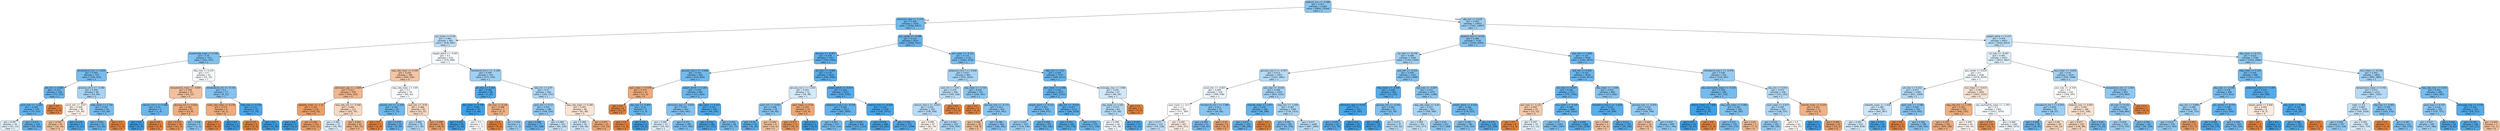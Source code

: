 digraph Tree {
node [shape=box, style="filled, rounded", color="black", fontname="helvetica"] ;
edge [fontname="helvetica"] ;
0 [label="totalco2_min <= -0.086\ngini = 0.417\nsamples = 21083\nvalue = [9926, 23564]\nclass = 1", fillcolor="#8cc6f0"] ;
1 [label="admission_age <= -1.174\ngini = 0.349\nsamples = 7030\nvalue = [2496, 8567]\nclass = 1", fillcolor="#73baed"] ;
0 -> 1 [labeldistance=2.5, labelangle=45, headlabel="True"] ;
2 [label="gcs_motor <= 0.26\ngini = 0.481\nsamples = 993\nvalue = [638, 946]\nclass = 1", fillcolor="#bfdff7"] ;
1 -> 2 ;
3 [label="bicarbonate_mean <= 0.185\ngini = 0.39\nsamples = 374\nvalue = [162, 447]\nclass = 1", fillcolor="#81c1ee"] ;
2 -> 3 ;
4 [label="temperature_min <= 0.635\ngini = 0.364\nsamples = 332\nvalue = [130, 414]\nclass = 1", fillcolor="#77bced"] ;
3 -> 4 ;
5 [label="ptt_min <= 9.666\ngini = 0.311\nsamples = 238\nvalue = [75, 315]\nclass = 1", fillcolor="#68b4eb"] ;
4 -> 5 ;
6 [label="pco2_max <= -1.248\ngini = 0.298\nsamples = 236\nvalue = [70, 315]\nclass = 1", fillcolor="#65b3eb"] ;
5 -> 6 ;
7 [label="gini = 0.497\nsamples = 16\nvalue = [11, 13]\nclass = 1", fillcolor="#e1f0fb"] ;
6 -> 7 ;
8 [label="gini = 0.273\nsamples = 220\nvalue = [59, 302]\nclass = 1", fillcolor="#60b0ea"] ;
6 -> 8 ;
9 [label="gini = 0.0\nsamples = 2\nvalue = [5, 0]\nclass = 0", fillcolor="#e58139"] ;
5 -> 9 ;
10 [label="glucose_min.2 <= -0.346\ngini = 0.459\nsamples = 94\nvalue = [55, 99]\nclass = 1", fillcolor="#a7d3f3"] ;
4 -> 10 ;
11 [label="pco2_min <= -0.07\ngini = 0.499\nsamples = 38\nvalue = [33, 30]\nclass = 0", fillcolor="#fdf4ed"] ;
10 -> 11 ;
12 [label="gini = 0.444\nsamples = 29\nvalue = [32, 16]\nclass = 0", fillcolor="#f2c09c"] ;
11 -> 12 ;
13 [label="gini = 0.124\nsamples = 9\nvalue = [1, 14]\nclass = 1", fillcolor="#47a4e7"] ;
11 -> 13 ;
14 [label="mbp_mean <= 1.726\ngini = 0.367\nsamples = 56\nvalue = [22, 69]\nclass = 1", fillcolor="#78bced"] ;
10 -> 14 ;
15 [label="gini = 0.293\nsamples = 51\nvalue = [15, 69]\nclass = 1", fillcolor="#64b2eb"] ;
14 -> 15 ;
16 [label="gini = 0.0\nsamples = 5\nvalue = [7, 0]\nclass = 0", fillcolor="#e58139"] ;
14 -> 16 ;
17 [label="dbp_max <= 0.235\ngini = 0.5\nsamples = 42\nvalue = [32, 33]\nclass = 1", fillcolor="#f9fcfe"] ;
3 -> 17 ;
18 [label="temperature_mean <= -0.697\ngini = 0.444\nsamples = 25\nvalue = [24, 12]\nclass = 0", fillcolor="#f2c09c"] ;
17 -> 18 ;
19 [label="calcium_min.1 <= 0.386\ngini = 0.32\nsamples = 3\nvalue = [1, 4]\nclass = 1", fillcolor="#6ab6ec"] ;
18 -> 19 ;
20 [label="gini = 0.0\nsamples = 2\nvalue = [0, 4]\nclass = 1", fillcolor="#399de5"] ;
19 -> 20 ;
21 [label="gini = 0.0\nsamples = 1\nvalue = [1, 0]\nclass = 0", fillcolor="#e58139"] ;
19 -> 21 ;
22 [label="glucose_min <= 0.003\ngini = 0.383\nsamples = 22\nvalue = [23, 8]\nclass = 0", fillcolor="#eead7e"] ;
18 -> 22 ;
23 [label="gini = 0.219\nsamples = 16\nvalue = [21, 3]\nclass = 0", fillcolor="#e99355"] ;
22 -> 23 ;
24 [label="gini = 0.408\nsamples = 6\nvalue = [2, 5]\nclass = 1", fillcolor="#88c4ef"] ;
22 -> 24 ;
25 [label="temperature_min <= -0.722\ngini = 0.4\nsamples = 17\nvalue = [8, 21]\nclass = 1", fillcolor="#84c2ef"] ;
17 -> 25 ;
26 [label="heart_rate_mean <= 0.178\ngini = 0.375\nsamples = 4\nvalue = [6, 2]\nclass = 0", fillcolor="#eeab7b"] ;
25 -> 26 ;
27 [label="gini = 0.0\nsamples = 3\nvalue = [6, 0]\nclass = 0", fillcolor="#e58139"] ;
26 -> 27 ;
28 [label="gini = 0.0\nsamples = 1\nvalue = [0, 2]\nclass = 1", fillcolor="#399de5"] ;
26 -> 28 ;
29 [label="mbp_max <= 0.218\ngini = 0.172\nsamples = 13\nvalue = [2, 19]\nclass = 1", fillcolor="#4ea7e8"] ;
25 -> 29 ;
30 [label="gini = 0.0\nsamples = 2\nvalue = [2, 0]\nclass = 0", fillcolor="#e58139"] ;
29 -> 30 ;
31 [label="gini = 0.0\nsamples = 11\nvalue = [0, 19]\nclass = 1", fillcolor="#399de5"] ;
29 -> 31 ;
32 [label="weight_admit <= -0.297\ngini = 0.5\nsamples = 619\nvalue = [476, 499]\nclass = 1", fillcolor="#f6fafe"] ;
2 -> 32 ;
33 [label="resp_rate_mean <= 0.549\ngini = 0.456\nsamples = 305\nvalue = [304, 165]\nclass = 0", fillcolor="#f3c5a4"] ;
32 -> 33 ;
34 [label="admission_age <= -2.069\ngini = 0.417\nsamples = 229\nvalue = [244, 103]\nclass = 0", fillcolor="#f0b68d"] ;
33 -> 34 ;
35 [label="platelets_mean <= -1.11\ngini = 0.305\nsamples = 116\nvalue = [143, 33]\nclass = 0", fillcolor="#eb9e67"] ;
34 -> 35 ;
36 [label="gini = 0.0\nsamples = 2\nvalue = [0, 2]\nclass = 1", fillcolor="#399de5"] ;
35 -> 36 ;
37 [label="gini = 0.293\nsamples = 114\nvalue = [143, 31]\nclass = 0", fillcolor="#eb9c64"] ;
35 -> 37 ;
38 [label="resp_rate_min <= -0.506\ngini = 0.484\nsamples = 113\nvalue = [101, 70]\nclass = 0", fillcolor="#f7d8c2"] ;
34 -> 38 ;
39 [label="gini = 0.494\nsamples = 51\nvalue = [36, 45]\nclass = 1", fillcolor="#d7ebfa"] ;
38 -> 39 ;
40 [label="gini = 0.401\nsamples = 62\nvalue = [65, 25]\nclass = 0", fillcolor="#efb185"] ;
38 -> 40 ;
41 [label="resp_rate_mean <= 0.94\ngini = 0.5\nsamples = 76\nvalue = [60, 62]\nclass = 1", fillcolor="#f9fcfe"] ;
33 -> 41 ;
42 [label="glucose_min <= -1.228\ngini = 0.342\nsamples = 20\nvalue = [7, 25]\nclass = 1", fillcolor="#70b8ec"] ;
41 -> 42 ;
43 [label="gini = 0.0\nsamples = 1\nvalue = [2, 0]\nclass = 0", fillcolor="#e58139"] ;
42 -> 43 ;
44 [label="gini = 0.278\nsamples = 19\nvalue = [5, 25]\nclass = 1", fillcolor="#61b1ea"] ;
42 -> 44 ;
45 [label="po2_min <= -0.65\ngini = 0.484\nsamples = 56\nvalue = [53, 37]\nclass = 0", fillcolor="#f7d9c3"] ;
41 -> 45 ;
46 [label="gini = 0.466\nsamples = 30\nvalue = [17, 29]\nclass = 1", fillcolor="#add6f4"] ;
45 -> 46 ;
47 [label="gini = 0.298\nsamples = 26\nvalue = [36, 8]\nclass = 0", fillcolor="#eb9d65"] ;
45 -> 47 ;
48 [label="hematocrit_min.1 <= -1.158\ngini = 0.449\nsamples = 314\nvalue = [172, 334]\nclass = 1", fillcolor="#9fcff2"] ;
32 -> 48 ;
49 [label="ph_max <= 1.164\ngini = 0.182\nsamples = 48\nvalue = [7, 62]\nclass = 1", fillcolor="#4fa8e8"] ;
48 -> 49 ;
50 [label="dbp_mean <= 2.758\ngini = 0.062\nsamples = 41\nvalue = [2, 60]\nclass = 1", fillcolor="#40a0e6"] ;
49 -> 50 ;
51 [label="gini = 0.033\nsamples = 39\nvalue = [1, 59]\nclass = 1", fillcolor="#3c9fe5"] ;
50 -> 51 ;
52 [label="gini = 0.5\nsamples = 2\nvalue = [1, 1]\nclass = 0", fillcolor="#ffffff"] ;
50 -> 52 ;
53 [label="ptt_max <= 0.236\ngini = 0.408\nsamples = 7\nvalue = [5, 2]\nclass = 0", fillcolor="#efb388"] ;
49 -> 53 ;
54 [label="gini = 0.0\nsamples = 4\nvalue = [4, 0]\nclass = 0", fillcolor="#e58139"] ;
53 -> 54 ;
55 [label="gini = 0.444\nsamples = 3\nvalue = [1, 2]\nclass = 1", fillcolor="#9ccef2"] ;
53 -> 55 ;
56 [label="sbp_min <= 0.87\ngini = 0.47\nsamples = 266\nvalue = [165, 272]\nclass = 1", fillcolor="#b1d8f5"] ;
48 -> 56 ;
57 [label="spo2_min <= 0.12\ngini = 0.433\nsamples = 198\nvalue = [104, 224]\nclass = 1", fillcolor="#95caf1"] ;
56 -> 57 ;
58 [label="gini = 0.289\nsamples = 77\nvalue = [23, 108]\nclass = 1", fillcolor="#63b2eb"] ;
57 -> 58 ;
59 [label="gini = 0.484\nsamples = 121\nvalue = [81, 116]\nclass = 1", fillcolor="#c3e1f7"] ;
57 -> 59 ;
60 [label="resp_rate_mean <= 0.385\ngini = 0.493\nsamples = 68\nvalue = [61, 48]\nclass = 0", fillcolor="#f9e4d5"] ;
56 -> 60 ;
61 [label="gini = 0.489\nsamples = 43\nvalue = [28, 38]\nclass = 1", fillcolor="#cbe5f8"] ;
60 -> 61 ;
62 [label="gini = 0.357\nsamples = 25\nvalue = [33, 10]\nclass = 0", fillcolor="#eda775"] ;
60 -> 62 ;
63 [label="gcs_verbal <= -0.308\ngini = 0.315\nsamples = 6037\nvalue = [1858, 7621]\nclass = 1", fillcolor="#69b5eb"] ;
1 -> 63 ;
64 [label="ptt_max <= -0.447\ngini = 0.259\nsamples = 3317\nvalue = [794, 4391]\nclass = 1", fillcolor="#5dafea"] ;
63 -> 64 ;
65 [label="glucose_max.2 <= -0.846\ngini = 0.343\nsamples = 693\nvalue = [234, 829]\nclass = 1", fillcolor="#71b9ec"] ;
64 -> 65 ;
66 [label="spo2_mean <= 0.878\ngini = 0.375\nsamples = 10\nvalue = [12, 4]\nclass = 0", fillcolor="#eeab7b"] ;
65 -> 66 ;
67 [label="gini = 0.0\nsamples = 6\nvalue = [11, 0]\nclass = 0", fillcolor="#e58139"] ;
66 -> 67 ;
68 [label="sbp_max <= -0.929\ngini = 0.32\nsamples = 4\nvalue = [1, 4]\nclass = 1", fillcolor="#6ab6ec"] ;
66 -> 68 ;
69 [label="gini = 0.0\nsamples = 1\nvalue = [1, 0]\nclass = 0", fillcolor="#e58139"] ;
68 -> 69 ;
70 [label="gini = 0.0\nsamples = 3\nvalue = [0, 4]\nclass = 1", fillcolor="#399de5"] ;
68 -> 70 ;
71 [label="weight_admit <= 0.241\ngini = 0.334\nsamples = 683\nvalue = [222, 825]\nclass = 1", fillcolor="#6eb7ec"] ;
65 -> 71 ;
72 [label="admission_age <= -0.654\ngini = 0.395\nsamples = 443\nvalue = [182, 491]\nclass = 1", fillcolor="#82c1ef"] ;
71 -> 72 ;
73 [label="gini = 0.495\nsamples = 53\nvalue = [35, 43]\nclass = 1", fillcolor="#daedfa"] ;
72 -> 73 ;
74 [label="gini = 0.372\nsamples = 390\nvalue = [147, 448]\nclass = 1", fillcolor="#7abdee"] ;
72 -> 74 ;
75 [label="sbp_mean <= 0.341\ngini = 0.191\nsamples = 240\nvalue = [40, 334]\nclass = 1", fillcolor="#51a9e8"] ;
71 -> 75 ;
76 [label="gini = 0.116\nsamples = 180\nvalue = [17, 257]\nclass = 1", fillcolor="#46a3e7"] ;
75 -> 76 ;
77 [label="gini = 0.354\nsamples = 60\nvalue = [23, 77]\nclass = 1", fillcolor="#74baed"] ;
75 -> 77 ;
78 [label="ph_max <= -3.585\ngini = 0.235\nsamples = 2624\nvalue = [560, 3562]\nclass = 1", fillcolor="#58ace9"] ;
64 -> 78 ;
79 [label="glucose_min.2 <= 2.259\ngini = 0.493\nsamples = 52\nvalue = [36, 46]\nclass = 1", fillcolor="#d4eaf9"] ;
78 -> 79 ;
80 [label="spo2_min <= 0.045\ngini = 0.408\nsamples = 38\nvalue = [16, 40]\nclass = 1", fillcolor="#88c4ef"] ;
79 -> 80 ;
81 [label="gini = 0.25\nsamples = 30\nvalue = [6, 35]\nclass = 1", fillcolor="#5baee9"] ;
80 -> 81 ;
82 [label="gini = 0.444\nsamples = 8\nvalue = [10, 5]\nclass = 0", fillcolor="#f2c09c"] ;
80 -> 82 ;
83 [label="spo2_mean <= 0.19\ngini = 0.355\nsamples = 14\nvalue = [20, 6]\nclass = 0", fillcolor="#eda774"] ;
79 -> 83 ;
84 [label="gini = 0.227\nsamples = 12\nvalue = [20, 3]\nclass = 0", fillcolor="#e99457"] ;
83 -> 84 ;
85 [label="gini = 0.0\nsamples = 2\nvalue = [0, 3]\nclass = 1", fillcolor="#399de5"] ;
83 -> 85 ;
86 [label="weight_admit <= -0.037\ngini = 0.226\nsamples = 2572\nvalue = [524, 3516]\nclass = 1", fillcolor="#57ace9"] ;
78 -> 86 ;
87 [label="potassium_max.1 <= -0.154\ngini = 0.284\nsamples = 1413\nvalue = [382, 1845]\nclass = 1", fillcolor="#62b1ea"] ;
86 -> 87 ;
88 [label="gini = 0.351\nsamples = 577\nvalue = [210, 714]\nclass = 1", fillcolor="#73baed"] ;
87 -> 88 ;
89 [label="gini = 0.229\nsamples = 836\nvalue = [172, 1131]\nclass = 1", fillcolor="#57ace9"] ;
87 -> 89 ;
90 [label="totalco2_max <= -0.429\ngini = 0.144\nsamples = 1159\nvalue = [142, 1671]\nclass = 1", fillcolor="#4aa5e7"] ;
86 -> 90 ;
91 [label="gini = 0.074\nsamples = 408\nvalue = [25, 622]\nclass = 1", fillcolor="#41a1e6"] ;
90 -> 91 ;
92 [label="gini = 0.181\nsamples = 751\nvalue = [117, 1049]\nclass = 1", fillcolor="#4fa8e8"] ;
90 -> 92 ;
93 [label="bun_mean <= -0.321\ngini = 0.373\nsamples = 2720\nvalue = [1064, 3230]\nclass = 1", fillcolor="#7abdee"] ;
63 -> 93 ;
94 [label="potassium_min.1 <= 0.056\ngini = 0.457\nsamples = 983\nvalue = [555, 1019]\nclass = 1", fillcolor="#a5d2f3"] ;
93 -> 94 ;
95 [label="po2_min <= 3.64\ngini = 0.479\nsamples = 556\nvalue = [349, 528]\nclass = 1", fillcolor="#bcdef6"] ;
94 -> 95 ;
96 [label="calcium_max.1 <= -0.837\ngini = 0.476\nsamples = 550\nvalue = [338, 528]\nclass = 1", fillcolor="#b8dcf6"] ;
95 -> 96 ;
97 [label="gini = 0.499\nsamples = 97\nvalue = [82, 74]\nclass = 0", fillcolor="#fcf3ec"] ;
96 -> 97 ;
98 [label="gini = 0.461\nsamples = 453\nvalue = [256, 454]\nclass = 1", fillcolor="#a9d4f4"] ;
96 -> 98 ;
99 [label="gini = 0.0\nsamples = 6\nvalue = [11, 0]\nclass = 0", fillcolor="#e58139"] ;
95 -> 99 ;
100 [label="sbp_mean <= -1.725\ngini = 0.416\nsamples = 427\nvalue = [206, 491]\nclass = 1", fillcolor="#8cc6f0"] ;
94 -> 100 ;
101 [label="gini = 0.0\nsamples = 3\nvalue = [5, 0]\nclass = 0", fillcolor="#e58139"] ;
100 -> 101 ;
102 [label="glucose_max <= -0.771\ngini = 0.412\nsamples = 424\nvalue = [201, 491]\nclass = 1", fillcolor="#8ac5f0"] ;
100 -> 102 ;
103 [label="gini = 0.436\nsamples = 20\nvalue = [19, 9]\nclass = 0", fillcolor="#f1bd97"] ;
102 -> 103 ;
104 [label="gini = 0.398\nsamples = 404\nvalue = [182, 482]\nclass = 1", fillcolor="#84c2ef"] ;
102 -> 104 ;
105 [label="dbp_min <= 1.63\ngini = 0.304\nsamples = 1737\nvalue = [509, 2211]\nclass = 1", fillcolor="#67b4eb"] ;
93 -> 105 ;
106 [label="bun_mean <= 0.096\ngini = 0.292\nsamples = 1670\nvalue = [463, 2151]\nclass = 1", fillcolor="#64b2eb"] ;
105 -> 106 ;
107 [label="weight_admit <= -0.215\ngini = 0.353\nsamples = 559\nvalue = [199, 672]\nclass = 1", fillcolor="#74baed"] ;
106 -> 107 ;
108 [label="gini = 0.442\nsamples = 228\nvalue = [116, 236]\nclass = 1", fillcolor="#9acdf2"] ;
107 -> 108 ;
109 [label="gini = 0.269\nsamples = 331\nvalue = [83, 436]\nclass = 1", fillcolor="#5fb0ea"] ;
107 -> 109 ;
110 [label="sbp_min <= -0.314\ngini = 0.257\nsamples = 1111\nvalue = [264, 1479]\nclass = 1", fillcolor="#5caeea"] ;
106 -> 110 ;
111 [label="gini = 0.191\nsamples = 540\nvalue = [93, 778]\nclass = 1", fillcolor="#51a9e8"] ;
110 -> 111 ;
112 [label="gini = 0.315\nsamples = 571\nvalue = [171, 701]\nclass = 1", fillcolor="#69b5eb"] ;
110 -> 112 ;
113 [label="aniongap_max <= 2.969\ngini = 0.491\nsamples = 67\nvalue = [46, 60]\nclass = 1", fillcolor="#d1e8f9"] ;
105 -> 113 ;
114 [label="sbp_mean <= 2.102\ngini = 0.472\nsamples = 63\nvalue = [37, 60]\nclass = 1", fillcolor="#b3d9f5"] ;
113 -> 114 ;
115 [label="gini = 0.499\nsamples = 46\nvalue = [35, 38]\nclass = 1", fillcolor="#eff7fd"] ;
114 -> 115 ;
116 [label="gini = 0.153\nsamples = 17\nvalue = [2, 22]\nclass = 1", fillcolor="#4ba6e7"] ;
114 -> 116 ;
117 [label="gini = 0.0\nsamples = 4\nvalue = [9, 0]\nclass = 0", fillcolor="#e58139"] ;
113 -> 117 ;
118 [label="sbp_min <= 0.076\ngini = 0.443\nsamples = 14053\nvalue = [7430, 14997]\nclass = 1", fillcolor="#9bcef2"] ;
0 -> 118 [labeldistance=2.5, labelangle=-45, headlabel="False"] ;
119 [label="totalco2_min <= 0.122\ngini = 0.395\nsamples = 7130\nvalue = [3104, 8344]\nclass = 1", fillcolor="#83c1ef"] ;
118 -> 119 ;
120 [label="inr_max <= -0.178\ngini = 0.449\nsamples = 3194\nvalue = [1743, 3369]\nclass = 1", fillcolor="#9fd0f2"] ;
119 -> 120 ;
121 [label="glucose_max.2 <= -0.547\ngini = 0.473\nsamples = 1953\nvalue = [1223, 1961]\nclass = 1", fillcolor="#b4daf5"] ;
120 -> 121 ;
122 [label="pco2_min <= -0.007\ngini = 0.499\nsamples = 518\nvalue = [399, 438]\nclass = 1", fillcolor="#edf6fd"] ;
121 -> 122 ;
123 [label="spo2_mean <= -0.5\ngini = 0.5\nsamples = 461\nvalue = [371, 369]\nclass = 0", fillcolor="#fffefe"] ;
122 -> 123 ;
124 [label="gini = 0.477\nsamples = 114\nvalue = [76, 118]\nclass = 1", fillcolor="#b9dcf6"] ;
123 -> 124 ;
125 [label="gini = 0.497\nsamples = 347\nvalue = [295, 251]\nclass = 0", fillcolor="#fbece1"] ;
123 -> 125 ;
126 [label="hematocrit_min.1 <= 1.489\ngini = 0.411\nsamples = 57\nvalue = [28, 69]\nclass = 1", fillcolor="#89c5f0"] ;
122 -> 126 ;
127 [label="gini = 0.354\nsamples = 51\nvalue = [20, 67]\nclass = 1", fillcolor="#74baed"] ;
126 -> 127 ;
128 [label="gini = 0.32\nsamples = 6\nvalue = [8, 2]\nclass = 0", fillcolor="#eca06a"] ;
126 -> 128 ;
129 [label="po2_max <= -0.242\ngini = 0.456\nsamples = 1435\nvalue = [824, 1523]\nclass = 1", fillcolor="#a4d2f3"] ;
121 -> 129 ;
130 [label="chloride_mean <= 1.977\ngini = 0.297\nsamples = 166\nvalue = [46, 208]\nclass = 1", fillcolor="#65b3eb"] ;
129 -> 130 ;
131 [label="gini = 0.271\nsamples = 163\nvalue = [40, 208]\nclass = 1", fillcolor="#5fb0ea"] ;
130 -> 131 ;
132 [label="gini = 0.0\nsamples = 3\nvalue = [6, 0]\nclass = 0", fillcolor="#e58139"] ;
130 -> 132 ;
133 [label="mbp_min <= -1.006\ngini = 0.467\nsamples = 1269\nvalue = [778, 1315]\nclass = 1", fillcolor="#aed7f4"] ;
129 -> 133 ;
134 [label="gini = 0.391\nsamples = 201\nvalue = [91, 250]\nclass = 1", fillcolor="#81c1ee"] ;
133 -> 134 ;
135 [label="gini = 0.477\nsamples = 1068\nvalue = [687, 1065]\nclass = 1", fillcolor="#b9dcf6"] ;
133 -> 135 ;
136 [label="po2_min <= -0.232\ngini = 0.394\nsamples = 1241\nvalue = [520, 1408]\nclass = 1", fillcolor="#82c1ef"] ;
120 -> 136 ;
137 [label="mbp_mean <= -0.245\ngini = 0.228\nsamples = 169\nvalue = [33, 219]\nclass = 1", fillcolor="#57ace9"] ;
136 -> 137 ;
138 [label="admission_age <= 0.472\ngini = 0.13\nsamples = 114\nvalue = [12, 160]\nclass = 1", fillcolor="#48a4e7"] ;
137 -> 138 ;
139 [label="gini = 0.229\nsamples = 63\nvalue = [12, 79]\nclass = 1", fillcolor="#57ace9"] ;
138 -> 139 ;
140 [label="gini = 0.0\nsamples = 51\nvalue = [0, 81]\nclass = 1", fillcolor="#399de5"] ;
138 -> 140 ;
141 [label="glucose_min <= -0.592\ngini = 0.387\nsamples = 55\nvalue = [21, 59]\nclass = 1", fillcolor="#7fc0ee"] ;
137 -> 141 ;
142 [label="gini = 0.069\nsamples = 18\nvalue = [1, 27]\nclass = 1", fillcolor="#40a1e6"] ;
141 -> 142 ;
143 [label="gini = 0.473\nsamples = 37\nvalue = [20, 32]\nclass = 1", fillcolor="#b5daf5"] ;
141 -> 143 ;
144 [label="sbp_max <= -0.687\ngini = 0.412\nsamples = 1072\nvalue = [487, 1189]\nclass = 1", fillcolor="#8ac5f0"] ;
136 -> 144 ;
145 [label="resp_rate_mean <= 0.04\ngini = 0.457\nsamples = 552\nvalue = [309, 566]\nclass = 1", fillcolor="#a5d3f3"] ;
144 -> 145 ;
146 [label="gini = 0.484\nsamples = 301\nvalue = [192, 277]\nclass = 1", fillcolor="#c2e1f7"] ;
145 -> 146 ;
147 [label="gini = 0.41\nsamples = 251\nvalue = [117, 289]\nclass = 1", fillcolor="#89c5f0"] ;
145 -> 147 ;
148 [label="weight_admit <= 0.416\ngini = 0.346\nsamples = 520\nvalue = [178, 623]\nclass = 1", fillcolor="#72b9ec"] ;
144 -> 148 ;
149 [label="gini = 0.393\nsamples = 381\nvalue = [156, 424]\nclass = 1", fillcolor="#82c1ef"] ;
148 -> 149 ;
150 [label="gini = 0.179\nsamples = 139\nvalue = [22, 199]\nclass = 1", fillcolor="#4fa8e8"] ;
148 -> 150 ;
151 [label="po2_max <= 1.666\ngini = 0.337\nsamples = 3936\nvalue = [1361, 4975]\nclass = 1", fillcolor="#6fb8ec"] ;
119 -> 151 ;
152 [label="po2_min <= 0.402\ngini = 0.322\nsamples = 3520\nvalue = [1143, 4514]\nclass = 1", fillcolor="#6bb6ec"] ;
151 -> 152 ;
153 [label="inr_max <= -0.557\ngini = 0.293\nsamples = 2711\nvalue = [770, 3556]\nclass = 1", fillcolor="#64b2eb"] ;
152 -> 153 ;
154 [label="po2_max <= -1.121\ngini = 0.467\nsamples = 25\nvalue = [22, 13]\nclass = 0", fillcolor="#f4cbae"] ;
153 -> 154 ;
155 [label="gini = 0.0\nsamples = 6\nvalue = [11, 0]\nclass = 0", fillcolor="#e58139"] ;
154 -> 155 ;
156 [label="gini = 0.497\nsamples = 19\nvalue = [11, 13]\nclass = 1", fillcolor="#e1f0fb"] ;
154 -> 156 ;
157 [label="bun_mean <= -0.345\ngini = 0.288\nsamples = 2686\nvalue = [748, 3543]\nclass = 1", fillcolor="#63b2ea"] ;
153 -> 157 ;
158 [label="gini = 0.37\nsamples = 1220\nvalue = [483, 1487]\nclass = 1", fillcolor="#79bded"] ;
157 -> 158 ;
159 [label="gini = 0.202\nsamples = 1466\nvalue = [265, 2056]\nclass = 1", fillcolor="#53aae8"] ;
157 -> 159 ;
160 [label="dbp_mean <= -1.039\ngini = 0.403\nsamples = 809\nvalue = [373, 958]\nclass = 1", fillcolor="#86c3ef"] ;
152 -> 160 ;
161 [label="hematocrit_max.1 <= -1.618\ngini = 0.241\nsamples = 142\nvalue = [34, 209]\nclass = 1", fillcolor="#59ade9"] ;
160 -> 161 ;
162 [label="gini = 0.444\nsamples = 3\nvalue = [6, 3]\nclass = 0", fillcolor="#f2c09c"] ;
161 -> 162 ;
163 [label="gini = 0.211\nsamples = 139\nvalue = [28, 206]\nclass = 1", fillcolor="#54aae9"] ;
161 -> 163 ;
164 [label="glucose_max <= -0.976\ngini = 0.429\nsamples = 667\nvalue = [339, 749]\nclass = 1", fillcolor="#93c9f1"] ;
160 -> 164 ;
165 [label="gini = 0.444\nsamples = 18\nvalue = [18, 9]\nclass = 0", fillcolor="#f2c09c"] ;
164 -> 165 ;
166 [label="gini = 0.422\nsamples = 649\nvalue = [321, 740]\nclass = 1", fillcolor="#8fc8f0"] ;
164 -> 166 ;
167 [label="hematocrit_max.1 <= -0.474\ngini = 0.436\nsamples = 416\nvalue = [218, 461]\nclass = 1", fillcolor="#97cbf1"] ;
151 -> 167 ;
168 [label="abs_eosinophils_mean <= -0.243\ngini = 0.359\nsamples = 180\nvalue = [67, 219]\nclass = 1", fillcolor="#76bbed"] ;
167 -> 168 ;
169 [label="sodium_mean <= 1.645\ngini = 0.051\nsamples = 20\nvalue = [1, 37]\nclass = 1", fillcolor="#3ea0e6"] ;
168 -> 169 ;
170 [label="gini = 0.0\nsamples = 19\nvalue = [0, 37]\nclass = 1", fillcolor="#399de5"] ;
169 -> 170 ;
171 [label="gini = 0.0\nsamples = 1\nvalue = [1, 0]\nclass = 0", fillcolor="#e58139"] ;
169 -> 171 ;
172 [label="resp_rate_mean <= 0.882\ngini = 0.391\nsamples = 160\nvalue = [66, 182]\nclass = 1", fillcolor="#81c1ee"] ;
168 -> 172 ;
173 [label="gini = 0.373\nsamples = 155\nvalue = [59, 179]\nclass = 1", fillcolor="#7abdee"] ;
172 -> 173 ;
174 [label="gini = 0.42\nsamples = 5\nvalue = [7, 3]\nclass = 0", fillcolor="#f0b78e"] ;
172 -> 174 ;
175 [label="sbp_min <= 0.033\ngini = 0.473\nsamples = 236\nvalue = [151, 242]\nclass = 1", fillcolor="#b5daf5"] ;
167 -> 175 ;
176 [label="spo2_mean <= 0.875\ngini = 0.465\nsamples = 225\nvalue = [138, 237]\nclass = 1", fillcolor="#acd6f4"] ;
175 -> 176 ;
177 [label="gini = 0.433\nsamples = 162\nvalue = [88, 190]\nclass = 1", fillcolor="#95caf1"] ;
176 -> 177 ;
178 [label="gini = 0.5\nsamples = 63\nvalue = [50, 47]\nclass = 0", fillcolor="#fdf7f3"] ;
176 -> 178 ;
179 [label="chloride_mean <= 0.154\ngini = 0.401\nsamples = 11\nvalue = [13, 5]\nclass = 0", fillcolor="#efb185"] ;
175 -> 179 ;
180 [label="gini = 0.0\nsamples = 1\nvalue = [0, 2]\nclass = 1", fillcolor="#399de5"] ;
179 -> 180 ;
181 [label="gini = 0.305\nsamples = 10\nvalue = [13, 3]\nclass = 0", fillcolor="#eb9e67"] ;
179 -> 181 ;
182 [label="weight_admit <= 0.157\ngini = 0.478\nsamples = 6923\nvalue = [4326, 6653]\nclass = 1", fillcolor="#baddf6"] ;
118 -> 182 ;
183 [label="inr_max <= -0.197\ngini = 0.495\nsamples = 4223\nvalue = [3023, 3667]\nclass = 1", fillcolor="#dceefa"] ;
182 -> 183 ;
184 [label="gcs_verbal <= 0.618\ngini = 0.5\nsamples = 3200\nvalue = [2478, 2619]\nclass = 1", fillcolor="#f4fafe"] ;
183 -> 184 ;
185 [label="ph_max <= 0.152\ngini = 0.473\nsamples = 1345\nvalue = [815, 1309]\nclass = 1", fillcolor="#b4daf5"] ;
184 -> 185 ;
186 [label="platelets_mean <= 2.428\ngini = 0.489\nsamples = 953\nvalue = [642, 867]\nclass = 1", fillcolor="#cce6f8"] ;
185 -> 186 ;
187 [label="gini = 0.491\nsamples = 933\nvalue = [640, 839]\nclass = 1", fillcolor="#d0e8f9"] ;
186 -> 187 ;
188 [label="gini = 0.124\nsamples = 20\nvalue = [2, 28]\nclass = 1", fillcolor="#47a4e7"] ;
186 -> 188 ;
189 [label="spo2_max <= -2.188\ngini = 0.404\nsamples = 392\nvalue = [173, 442]\nclass = 1", fillcolor="#86c3ef"] ;
185 -> 189 ;
190 [label="gini = 0.0\nsamples = 4\nvalue = [5, 0]\nclass = 0", fillcolor="#e58139"] ;
189 -> 190 ;
191 [label="gini = 0.399\nsamples = 388\nvalue = [168, 442]\nclass = 1", fillcolor="#84c2ef"] ;
189 -> 191 ;
192 [label="bun_mean <= -0.615\ngini = 0.493\nsamples = 1855\nvalue = [1663, 1310]\nclass = 0", fillcolor="#f9e4d5"] ;
184 -> 192 ;
193 [label="resp_rate_min <= 1.149\ngini = 0.392\nsamples = 550\nvalue = [642, 235]\nclass = 0", fillcolor="#efaf81"] ;
192 -> 193 ;
194 [label="gini = 0.374\nsamples = 501\nvalue = [604, 200]\nclass = 0", fillcolor="#eeab7b"] ;
193 -> 194 ;
195 [label="gini = 0.499\nsamples = 49\nvalue = [38, 35]\nclass = 0", fillcolor="#fdf5ef"] ;
193 -> 195 ;
196 [label="abs_neutrophils_mean <= -1.393\ngini = 0.5\nsamples = 1305\nvalue = [1021, 1075]\nclass = 1", fillcolor="#f5fafe"] ;
192 -> 196 ;
197 [label="gini = 0.157\nsamples = 20\nvalue = [32, 3]\nclass = 0", fillcolor="#e78d4c"] ;
196 -> 197 ;
198 [label="gini = 0.499\nsamples = 1285\nvalue = [989, 1072]\nclass = 1", fillcolor="#f0f7fd"] ;
196 -> 198 ;
199 [label="bun_mean <= -0.615\ngini = 0.45\nsamples = 1023\nvalue = [545, 1048]\nclass = 1", fillcolor="#a0d0f3"] ;
183 -> 199 ;
200 [label="po2_max <= -0.318\ngini = 0.5\nsamples = 220\nvalue = [169, 165]\nclass = 0", fillcolor="#fefcfa"] ;
199 -> 200 ;
201 [label="hematocrit_min.1 <= 0.054\ngini = 0.442\nsamples = 52\nvalue = [28, 57]\nclass = 1", fillcolor="#9acdf2"] ;
200 -> 201 ;
202 [label="gini = 0.298\nsamples = 28\nvalue = [10, 45]\nclass = 1", fillcolor="#65b3eb"] ;
201 -> 202 ;
203 [label="gini = 0.48\nsamples = 24\nvalue = [18, 12]\nclass = 0", fillcolor="#f6d5bd"] ;
201 -> 203 ;
204 [label="totalco2_max <= 0.692\ngini = 0.491\nsamples = 168\nvalue = [141, 108]\nclass = 0", fillcolor="#f9e2d1"] ;
200 -> 204 ;
205 [label="gini = 0.477\nsamples = 150\nvalue = [136, 88]\nclass = 0", fillcolor="#f6d3b9"] ;
204 -> 205 ;
206 [label="gini = 0.32\nsamples = 18\nvalue = [5, 20]\nclass = 1", fillcolor="#6ab6ec"] ;
204 -> 206 ;
207 [label="temperature_min <= 1.843\ngini = 0.419\nsamples = 803\nvalue = [376, 883]\nclass = 1", fillcolor="#8dc7f0"] ;
199 -> 207 ;
208 [label="ph_max <= 0.152\ngini = 0.415\nsamples = 796\nvalue = [368, 883]\nclass = 1", fillcolor="#8cc6f0"] ;
207 -> 208 ;
209 [label="gini = 0.444\nsamples = 529\nvalue = [276, 555]\nclass = 1", fillcolor="#9bcef2"] ;
208 -> 209 ;
210 [label="gini = 0.342\nsamples = 267\nvalue = [92, 328]\nclass = 1", fillcolor="#71b8ec"] ;
208 -> 210 ;
211 [label="gini = 0.0\nsamples = 7\nvalue = [8, 0]\nclass = 0", fillcolor="#e58139"] ;
207 -> 211 ;
212 [label="dbp_mean <= 0.111\ngini = 0.423\nsamples = 2700\nvalue = [1303, 2986]\nclass = 1", fillcolor="#8fc8f0"] ;
182 -> 212 ;
213 [label="mbp_mean <= 0.125\ngini = 0.345\nsamples = 896\nvalue = [313, 1101]\nclass = 1", fillcolor="#71b9ec"] ;
212 -> 213 ;
214 [label="sbp_max <= -0.248\ngini = 0.376\nsamples = 684\nvalue = [273, 815]\nclass = 1", fillcolor="#7bbeee"] ;
213 -> 214 ;
215 [label="sbp_min <= 0.899\ngini = 0.449\nsamples = 297\nvalue = [160, 310]\nclass = 1", fillcolor="#9fd0f2"] ;
214 -> 215 ;
216 [label="gini = 0.423\nsamples = 276\nvalue = [133, 305]\nclass = 1", fillcolor="#8fc8f0"] ;
215 -> 216 ;
217 [label="gini = 0.264\nsamples = 21\nvalue = [27, 5]\nclass = 0", fillcolor="#ea985e"] ;
215 -> 217 ;
218 [label="gcs_verbal <= -0.772\ngini = 0.299\nsamples = 387\nvalue = [113, 505]\nclass = 1", fillcolor="#65b3eb"] ;
214 -> 218 ;
219 [label="gini = 0.168\nsamples = 124\nvalue = [18, 176]\nclass = 1", fillcolor="#4da7e8"] ;
218 -> 219 ;
220 [label="gini = 0.348\nsamples = 263\nvalue = [95, 329]\nclass = 1", fillcolor="#72b9ed"] ;
218 -> 220 ;
221 [label="potassium_max.1 <= -1.347\ngini = 0.215\nsamples = 212\nvalue = [40, 286]\nclass = 1", fillcolor="#55abe9"] ;
213 -> 221 ;
222 [label="weight_admit <= 0.946\ngini = 0.496\nsamples = 6\nvalue = [6, 5]\nclass = 0", fillcolor="#fbeade"] ;
221 -> 222 ;
223 [label="gini = 0.0\nsamples = 3\nvalue = [6, 0]\nclass = 0", fillcolor="#e58139"] ;
222 -> 223 ;
224 [label="gini = 0.0\nsamples = 3\nvalue = [0, 5]\nclass = 1", fillcolor="#399de5"] ;
222 -> 224 ;
225 [label="sbp_mean <= 2.886\ngini = 0.193\nsamples = 206\nvalue = [34, 281]\nclass = 1", fillcolor="#51a9e8"] ;
221 -> 225 ;
226 [label="gini = 0.188\nsamples = 205\nvalue = [33, 281]\nclass = 1", fillcolor="#50a9e8"] ;
225 -> 226 ;
227 [label="gini = 0.0\nsamples = 1\nvalue = [1, 0]\nclass = 0", fillcolor="#e58139"] ;
225 -> 227 ;
228 [label="bun_mean <= -0.149\ngini = 0.452\nsamples = 1804\nvalue = [990, 1885]\nclass = 1", fillcolor="#a1d0f3"] ;
212 -> 228 ;
229 [label="temperature_mean <= 0.781\ngini = 0.472\nsamples = 1315\nvalue = [807, 1302]\nclass = 1", fillcolor="#b4daf5"] ;
228 -> 229 ;
230 [label="male <= 0.5\ngini = 0.483\nsamples = 1079\nvalue = [704, 1026]\nclass = 1", fillcolor="#c1e0f7"] ;
229 -> 230 ;
231 [label="gini = 0.428\nsamples = 297\nvalue = [142, 316]\nclass = 1", fillcolor="#92c9f1"] ;
230 -> 231 ;
232 [label="gini = 0.493\nsamples = 782\nvalue = [562, 710]\nclass = 1", fillcolor="#d6ebfa"] ;
230 -> 232 ;
233 [label="sbp_max <= -0.951\ngini = 0.396\nsamples = 236\nvalue = [103, 276]\nclass = 1", fillcolor="#83c2ef"] ;
229 -> 233 ;
234 [label="gini = 0.0\nsamples = 3\nvalue = [5, 0]\nclass = 0", fillcolor="#e58139"] ;
233 -> 234 ;
235 [label="gini = 0.387\nsamples = 233\nvalue = [98, 276]\nclass = 1", fillcolor="#7fc0ee"] ;
233 -> 235 ;
236 [label="resp_rate_max <= 0.451\ngini = 0.364\nsamples = 489\nvalue = [183, 583]\nclass = 1", fillcolor="#77bced"] ;
228 -> 236 ;
237 [label="pco2_max <= 0.375\ngini = 0.416\nsamples = 339\nvalue = [155, 371]\nclass = 1", fillcolor="#8cc6f0"] ;
236 -> 237 ;
238 [label="gini = 0.447\nsamples = 280\nvalue = [147, 289]\nclass = 1", fillcolor="#9ecff2"] ;
237 -> 238 ;
239 [label="gini = 0.162\nsamples = 59\nvalue = [8, 82]\nclass = 1", fillcolor="#4ca7e8"] ;
237 -> 239 ;
240 [label="aniongap_max <= 2.576\ngini = 0.206\nsamples = 150\nvalue = [28, 212]\nclass = 1", fillcolor="#53aae8"] ;
236 -> 240 ;
241 [label="gini = 0.195\nsamples = 148\nvalue = [26, 211]\nclass = 1", fillcolor="#51a9e8"] ;
240 -> 241 ;
242 [label="gini = 0.444\nsamples = 2\nvalue = [2, 1]\nclass = 0", fillcolor="#f2c09c"] ;
240 -> 242 ;
}